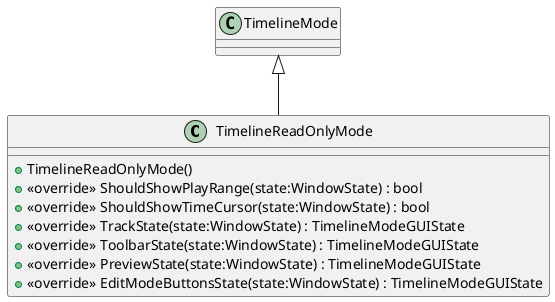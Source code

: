 @startuml
class TimelineReadOnlyMode {
    + TimelineReadOnlyMode()
    + <<override>> ShouldShowPlayRange(state:WindowState) : bool
    + <<override>> ShouldShowTimeCursor(state:WindowState) : bool
    + <<override>> TrackState(state:WindowState) : TimelineModeGUIState
    + <<override>> ToolbarState(state:WindowState) : TimelineModeGUIState
    + <<override>> PreviewState(state:WindowState) : TimelineModeGUIState
    + <<override>> EditModeButtonsState(state:WindowState) : TimelineModeGUIState
}
TimelineMode <|-- TimelineReadOnlyMode
@enduml
